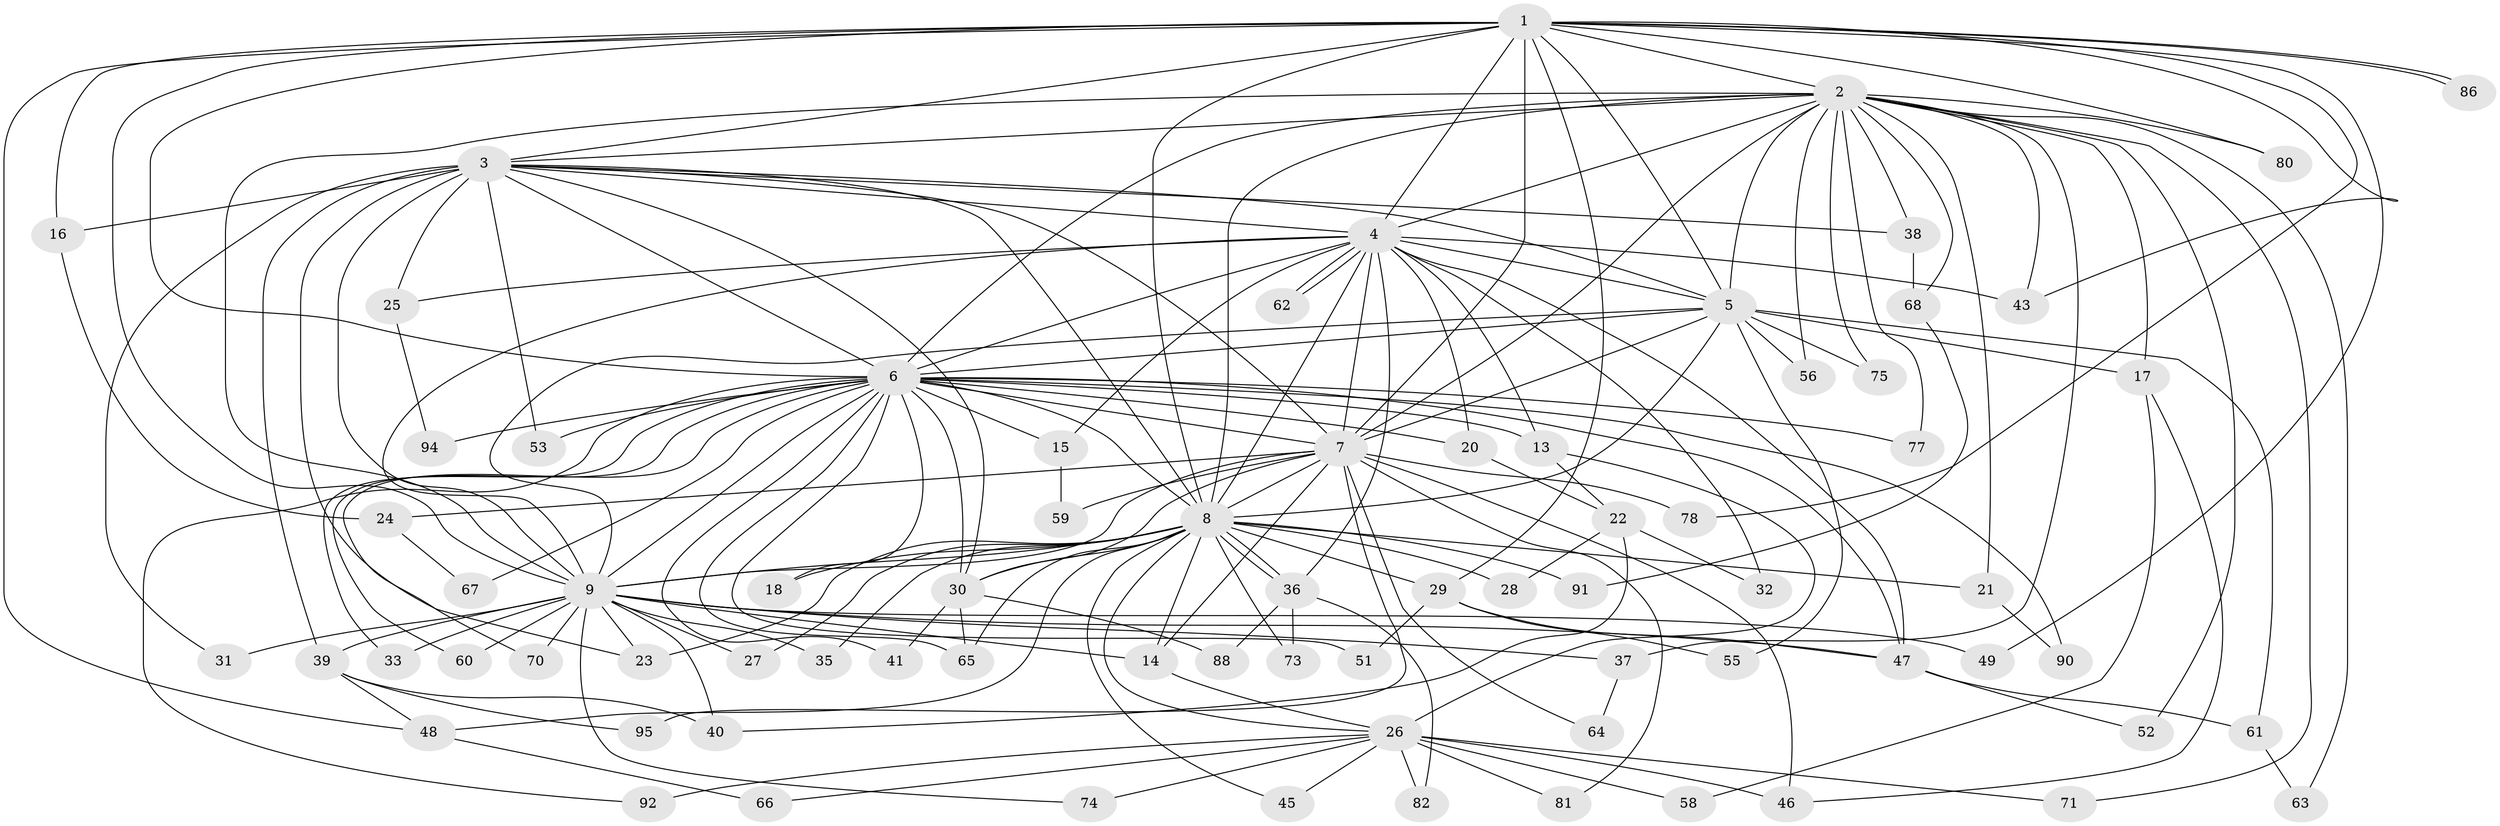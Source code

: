 // original degree distribution, {21: 0.010526315789473684, 23: 0.010526315789473684, 17: 0.010526315789473684, 20: 0.010526315789473684, 13: 0.010526315789473684, 28: 0.010526315789473684, 19: 0.010526315789473684, 26: 0.010526315789473684, 16: 0.021052631578947368, 5: 0.05263157894736842, 3: 0.22105263157894736, 4: 0.031578947368421054, 2: 0.5473684210526316, 6: 0.031578947368421054, 9: 0.010526315789473684}
// Generated by graph-tools (version 1.1) at 2025/11/02/27/25 16:11:08]
// undirected, 75 vertices, 181 edges
graph export_dot {
graph [start="1"]
  node [color=gray90,style=filled];
  1 [super="+54"];
  2 [super="+34"];
  3 [super="+76"];
  4 [super="+72"];
  5 [super="+11"];
  6 [super="+12"];
  7 [super="+79"];
  8 [super="+42"];
  9 [super="+10"];
  13;
  14 [super="+19"];
  15;
  16;
  17;
  18;
  20;
  21;
  22;
  23 [super="+44"];
  24;
  25;
  26 [super="+50"];
  27;
  28;
  29;
  30 [super="+69"];
  31;
  32;
  33;
  35;
  36 [super="+83"];
  37;
  38;
  39;
  40 [super="+89"];
  41;
  43 [super="+85"];
  45;
  46 [super="+57"];
  47 [super="+84"];
  48 [super="+87"];
  49;
  51;
  52;
  53;
  55;
  56;
  58;
  59;
  60;
  61;
  62;
  63;
  64;
  65 [super="+93"];
  66;
  67;
  68;
  70;
  71;
  73;
  74;
  75;
  77;
  78;
  80;
  81;
  82;
  86;
  88;
  90;
  91;
  92;
  94;
  95;
  1 -- 2;
  1 -- 3;
  1 -- 4;
  1 -- 5;
  1 -- 6;
  1 -- 7;
  1 -- 8 [weight=2];
  1 -- 9 [weight=2];
  1 -- 16;
  1 -- 29;
  1 -- 48;
  1 -- 49;
  1 -- 78;
  1 -- 80;
  1 -- 86;
  1 -- 86;
  1 -- 43;
  2 -- 3;
  2 -- 4;
  2 -- 5;
  2 -- 6;
  2 -- 7;
  2 -- 8;
  2 -- 9 [weight=2];
  2 -- 17;
  2 -- 21;
  2 -- 37;
  2 -- 38;
  2 -- 43;
  2 -- 52;
  2 -- 56;
  2 -- 63;
  2 -- 68;
  2 -- 71;
  2 -- 75;
  2 -- 77;
  2 -- 80;
  3 -- 4;
  3 -- 5;
  3 -- 6;
  3 -- 7;
  3 -- 8;
  3 -- 9 [weight=2];
  3 -- 16;
  3 -- 23;
  3 -- 25;
  3 -- 31;
  3 -- 38;
  3 -- 39;
  3 -- 53;
  3 -- 30;
  4 -- 5;
  4 -- 6;
  4 -- 7 [weight=2];
  4 -- 8;
  4 -- 9 [weight=2];
  4 -- 13;
  4 -- 15;
  4 -- 20;
  4 -- 25;
  4 -- 32;
  4 -- 43;
  4 -- 62;
  4 -- 62;
  4 -- 47;
  4 -- 36;
  5 -- 6;
  5 -- 7;
  5 -- 8;
  5 -- 9 [weight=2];
  5 -- 55;
  5 -- 75;
  5 -- 56;
  5 -- 17;
  5 -- 61;
  6 -- 7;
  6 -- 8;
  6 -- 9 [weight=2];
  6 -- 13;
  6 -- 15;
  6 -- 18;
  6 -- 20;
  6 -- 30;
  6 -- 33;
  6 -- 41;
  6 -- 47;
  6 -- 51;
  6 -- 53;
  6 -- 60;
  6 -- 67;
  6 -- 70;
  6 -- 77;
  6 -- 92;
  6 -- 94;
  6 -- 90;
  6 -- 65;
  7 -- 8;
  7 -- 9 [weight=2];
  7 -- 14;
  7 -- 24;
  7 -- 46;
  7 -- 59;
  7 -- 64;
  7 -- 78;
  7 -- 81;
  7 -- 95;
  7 -- 30;
  8 -- 9 [weight=2];
  8 -- 18;
  8 -- 21;
  8 -- 26;
  8 -- 27;
  8 -- 28;
  8 -- 29;
  8 -- 30;
  8 -- 35;
  8 -- 36;
  8 -- 36;
  8 -- 45;
  8 -- 65;
  8 -- 73;
  8 -- 91;
  8 -- 48;
  8 -- 14;
  8 -- 23;
  9 -- 23;
  9 -- 33;
  9 -- 35;
  9 -- 37;
  9 -- 49;
  9 -- 70;
  9 -- 47;
  9 -- 39;
  9 -- 40;
  9 -- 74;
  9 -- 14;
  9 -- 27;
  9 -- 60;
  9 -- 31;
  13 -- 22;
  13 -- 26;
  14 -- 26;
  15 -- 59;
  16 -- 24;
  17 -- 46;
  17 -- 58;
  20 -- 22;
  21 -- 90;
  22 -- 28;
  22 -- 32;
  22 -- 40;
  24 -- 67;
  25 -- 94;
  26 -- 45;
  26 -- 46;
  26 -- 66;
  26 -- 58;
  26 -- 71;
  26 -- 74;
  26 -- 81;
  26 -- 82;
  26 -- 92;
  29 -- 47;
  29 -- 51;
  29 -- 55;
  30 -- 41;
  30 -- 65;
  30 -- 88;
  36 -- 73;
  36 -- 82;
  36 -- 88;
  37 -- 64;
  38 -- 68;
  39 -- 40;
  39 -- 48;
  39 -- 95;
  47 -- 52;
  47 -- 61;
  48 -- 66;
  61 -- 63;
  68 -- 91;
}
